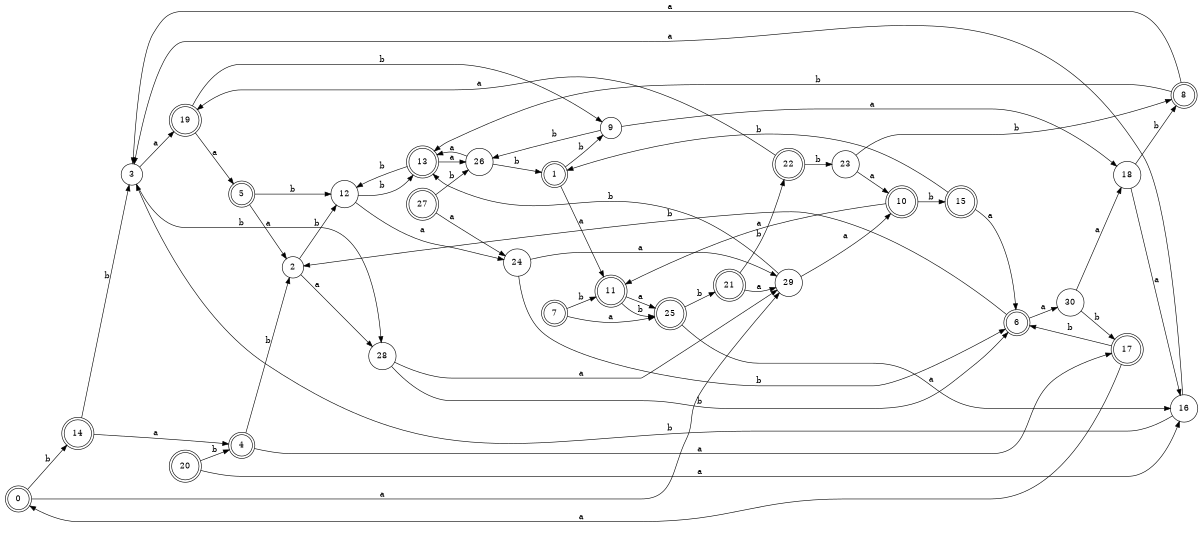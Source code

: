 digraph n25_5 {
__start0 [label="" shape="none"];

rankdir=LR;
size="8,5";

s0 [style="rounded,filled", color="black", fillcolor="white" shape="doublecircle", label="0"];
s1 [style="rounded,filled", color="black", fillcolor="white" shape="doublecircle", label="1"];
s2 [style="filled", color="black", fillcolor="white" shape="circle", label="2"];
s3 [style="filled", color="black", fillcolor="white" shape="circle", label="3"];
s4 [style="rounded,filled", color="black", fillcolor="white" shape="doublecircle", label="4"];
s5 [style="rounded,filled", color="black", fillcolor="white" shape="doublecircle", label="5"];
s6 [style="rounded,filled", color="black", fillcolor="white" shape="doublecircle", label="6"];
s7 [style="rounded,filled", color="black", fillcolor="white" shape="doublecircle", label="7"];
s8 [style="rounded,filled", color="black", fillcolor="white" shape="doublecircle", label="8"];
s9 [style="filled", color="black", fillcolor="white" shape="circle", label="9"];
s10 [style="rounded,filled", color="black", fillcolor="white" shape="doublecircle", label="10"];
s11 [style="rounded,filled", color="black", fillcolor="white" shape="doublecircle", label="11"];
s12 [style="filled", color="black", fillcolor="white" shape="circle", label="12"];
s13 [style="rounded,filled", color="black", fillcolor="white" shape="doublecircle", label="13"];
s14 [style="rounded,filled", color="black", fillcolor="white" shape="doublecircle", label="14"];
s15 [style="rounded,filled", color="black", fillcolor="white" shape="doublecircle", label="15"];
s16 [style="filled", color="black", fillcolor="white" shape="circle", label="16"];
s17 [style="rounded,filled", color="black", fillcolor="white" shape="doublecircle", label="17"];
s18 [style="filled", color="black", fillcolor="white" shape="circle", label="18"];
s19 [style="rounded,filled", color="black", fillcolor="white" shape="doublecircle", label="19"];
s20 [style="rounded,filled", color="black", fillcolor="white" shape="doublecircle", label="20"];
s21 [style="rounded,filled", color="black", fillcolor="white" shape="doublecircle", label="21"];
s22 [style="rounded,filled", color="black", fillcolor="white" shape="doublecircle", label="22"];
s23 [style="filled", color="black", fillcolor="white" shape="circle", label="23"];
s24 [style="filled", color="black", fillcolor="white" shape="circle", label="24"];
s25 [style="rounded,filled", color="black", fillcolor="white" shape="doublecircle", label="25"];
s26 [style="filled", color="black", fillcolor="white" shape="circle", label="26"];
s27 [style="rounded,filled", color="black", fillcolor="white" shape="doublecircle", label="27"];
s28 [style="filled", color="black", fillcolor="white" shape="circle", label="28"];
s29 [style="filled", color="black", fillcolor="white" shape="circle", label="29"];
s30 [style="filled", color="black", fillcolor="white" shape="circle", label="30"];
s0 -> s29 [label="a"];
s0 -> s14 [label="b"];
s1 -> s11 [label="a"];
s1 -> s9 [label="b"];
s2 -> s28 [label="a"];
s2 -> s12 [label="b"];
s3 -> s19 [label="a"];
s3 -> s28 [label="b"];
s4 -> s17 [label="a"];
s4 -> s2 [label="b"];
s5 -> s2 [label="a"];
s5 -> s12 [label="b"];
s6 -> s30 [label="a"];
s6 -> s2 [label="b"];
s7 -> s25 [label="a"];
s7 -> s11 [label="b"];
s8 -> s3 [label="a"];
s8 -> s13 [label="b"];
s9 -> s18 [label="a"];
s9 -> s26 [label="b"];
s10 -> s11 [label="a"];
s10 -> s15 [label="b"];
s11 -> s25 [label="a"];
s11 -> s25 [label="b"];
s12 -> s24 [label="a"];
s12 -> s13 [label="b"];
s13 -> s26 [label="a"];
s13 -> s12 [label="b"];
s14 -> s4 [label="a"];
s14 -> s3 [label="b"];
s15 -> s6 [label="a"];
s15 -> s1 [label="b"];
s16 -> s3 [label="a"];
s16 -> s3 [label="b"];
s17 -> s0 [label="a"];
s17 -> s6 [label="b"];
s18 -> s16 [label="a"];
s18 -> s8 [label="b"];
s19 -> s5 [label="a"];
s19 -> s9 [label="b"];
s20 -> s16 [label="a"];
s20 -> s4 [label="b"];
s21 -> s29 [label="a"];
s21 -> s22 [label="b"];
s22 -> s19 [label="a"];
s22 -> s23 [label="b"];
s23 -> s10 [label="a"];
s23 -> s8 [label="b"];
s24 -> s29 [label="a"];
s24 -> s6 [label="b"];
s25 -> s16 [label="a"];
s25 -> s21 [label="b"];
s26 -> s13 [label="a"];
s26 -> s1 [label="b"];
s27 -> s24 [label="a"];
s27 -> s26 [label="b"];
s28 -> s29 [label="a"];
s28 -> s6 [label="b"];
s29 -> s10 [label="a"];
s29 -> s13 [label="b"];
s30 -> s18 [label="a"];
s30 -> s17 [label="b"];

}